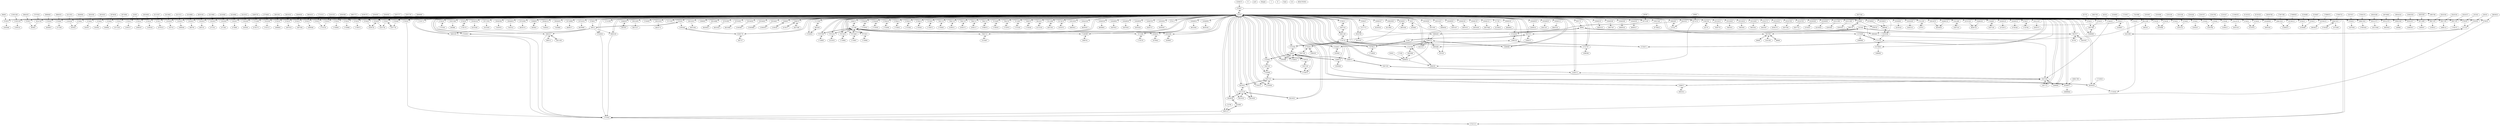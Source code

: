 digraph G {
3209473 N notS Weight 2
2169412 N notS Weight 2
3220247 N notS Weight 2
2820159 N notS Weight 2
11596203 N notS Weight 2
3222976 N notS Weight 2
6118228 N notS Weight 2
635994 N notS Weight 2
2070642 N notS Weight 2
3903339 N notS Weight 2
16839766 N notS Weight 2
6118229 N notS Weight 2
11406415 N notS Weight 2
17089930 N notS Weight 2
3228489 N notS Weight 2
3228487 N notS Weight 2
3587191 N notS Weight 2
3903814 N notS Weight 2
17089674 N notS Weight 2
1858667 N notS Weight 2
3228488 N notS Weight 2
1073569 N notS Weight 2
3730548 N notS Weight 2
17006755 N notS Weight 2
3207636 N notS Weight 2
3207637 N notS Weight 2
17067298 N notS Weight 2
17005363 N notS Weight 2
17004576 N notS Weight 2
49982 N notS Weight 2
3901936 N notS Weight 2
16512046 N notS Weight 2
16920268 N notS Weight 2
3902920 N notS Weight 2
16976682 N notS Weight 2
16689844 N notS Weight 2
16691790 N notS Weight 2
148988 N notS Weight 2
19934245 N notS Weight 2
57500 N notS Weight 2
63005 N notS Weight 2
7341999 N notS Weight 2
13385867 N notS Weight 2
6616059 N notS Weight 2
13385869 N notS Weight 2
44534 N notS Weight 2
13385870 N notS Weight 2
23962057 N notS Weight 2
23962058 N notS Weight 2
1238185 N notS Weight 2
1723219 N notS Weight 2
3576577 N notS Weight 2
3637566 N notS Weight 2
3903351 N notS Weight 2
1236322 N notS Weight 2
471389 N notS Weight 2
3595640 N notS Weight 2
4921393 N notS Weight 2
969212 N notS Weight 2
635680 N notS Weight 2
55796 N notS Weight 2
385737 N notS Weight 2
1723916 N notS Weight 2
1723816 N notS Weight 2
1723929 N notS Weight 2
1698114 N notS Weight 2
1724494 N notS Weight 2
1724852 N notS Weight 2
1725583 N notS Weight 2
1730591 N notS Weight 2
3384475 N notS Weight 2
91867 N notS Weight 2
93704 N notS Weight 2
3445302 N notS Weight 2
1718800 N notS Weight 2
2322053 N notS Weight 2
1734575 N notS Weight 2
1726072 N notS Weight 2
1718964 N notS Weight 2
1719067 N notS Weight 2
6625068 N notS Weight 2
1718996 N notS Weight 2
1751370 N notS Weight 2
5245220 N notS Weight 2
1728493 N notS Weight 2
1088086 N notS Weight 2
3587310 N notS Weight 2
3199311 N notS Weight 2
8309531 N notS Weight 2
6638716 N notS Weight 2
3204272 N notS Weight 2
105755 N notS Weight 2
1723221 N notS Weight 2
1985768 N notS Weight 2
5413662 N notS Weight 2
3587159 N notS Weight 2
3294117 N notS Weight 2
3786674 N notS Weight 2
9501197 N notS Weight 2
4752673 N notS Weight 2
2514487 N notS Weight 2
96892 N notS Weight 2
1723918 N notS Weight 2
1908761 N notS Weight 2
1098260 N notS Weight 2
1723917 N notS Weight 2
1728020 N notS Weight 2
5412311 N notS Weight 2
1098596 N notS Weight 2
1723974 N notS Weight 2
3593646 N notS Weight 2
8945524 N notS Weight 2
1718733 N notS Weight 2
386795 N notS Weight 2
4756246 N notS Weight 2
1725185 N notS Weight 2
1719276 N notS Weight 2
5414898 N notS Weight 2
1724784 N notS Weight 2
1724436 N notS Weight 2
8945525 N notS Weight 2
3587193 N notS Weight 2
1724858 N notS Weight 2
96893 N notS Weight 2
400135 N notS Weight 2
2037554 N notS Weight 2
4920100 N notS Weight 2
8295372 N notS Weight 2
89689 N notS Weight 2
89690 N notS Weight 2
8947287 N notS Weight 2
1725505 N notS Weight 2
3161363 N notS Weight 2
63618 N notS Weight 2
385888 N notS Weight 2
6115120 N notS Weight 2
1209224 N notS Weight 2
8949526 N notS Weight 2
1728170 N notS Weight 2
11092168 N notS Weight 2
471352 N notS Weight 2
1098214 N notS Weight 2
1368307 N notS Weight 2
385801 N notS Weight 2
5413969 N notS Weight 2
8235349 N notS Weight 2
3864302 N notS Weight 2
8949527 N notS Weight 2
1730800 N notS Weight 2
6115318 N notS Weight 2
9482652 N notS Weight 2
471382 N notS Weight 2
3858288 N notS Weight 2
3858837 N notS Weight 2
5414049 N notS Weight 2
3552459 N notS Weight 2
4931261 N notS Weight 2
3896849 N notS Weight 2
8779816 N notS Weight 2
1730988 N notS Weight 2
6830503 N notS Weight 2
473899 N notS Weight 2
3882773 N notS Weight 2
3201873 N notS Weight 2
471223 N notS Weight 2
5414694 N notS Weight 2
7343878 N notS Weight 2
102342 N notS Weight 2
7859779 N notS Weight 2
1731042 N notS Weight 2
566242 N notS Weight 2
8956605 N notS Weight 2
5411955 N notS Weight 2
3863824 N notS Weight 2
471308 N notS Weight 2
7862455 N notS Weight 2
3902968 N notS Weight 2
1088085 N notS Weight 2
3886303 N notS Weight 2
505936 N notS Weight 2
1098295 N notS Weight 2
9287652 N notS Weight 2
5412013 N notS Weight 2
7345252 N notS Weight 2
9543336 N notS Weight 2
505934 N notS Weight 2
7862630 N notS Weight 2
3866606 N notS Weight 2
3849094 N notS Weight 2
43170 N notS Weight 2
49590 N notS Weight 2
9543534 N notS Weight 2
9287656 N notS Weight 2
7863204 N notS Weight 2
6624574 N notS Weight 2
505937 N notS Weight 2
4726175 N notS Weight 2
1739073 N notS Weight 2
9543472 N notS Weight 2
3850290 N notS Weight 2
5406720 N notS Weight 2
6109176 N notS Weight 2
9291628 N notS Weight 2
899446 N notS Weight 2
605842 N notS Weight 2
505943 N notS Weight 2
5645367 N notS Weight 2
7344824 N notS Weight 2
3855820 N notS Weight 2
8284270 N notS Weight 2
2458128 N notS Weight 2
9285727 N notS Weight 2
2633165 N notS Weight 2
2432739 N notS Weight 2
509684 N notS Weight 2
5717772 N notS Weight 2
3204592 N notS Weight 2
3876638 N notS Weight 2
8287384 N notS Weight 2
605438 N notS Weight 2
9504262 N notS Weight 2
5707634 N notS Weight 2
7343880 N notS Weight 2
1209226 N notS Weight 2
8287755 N notS Weight 2
3207778 N notS Weight 2
52979 N notS Weight 2
969135 N notS Weight 2
102320 N notS Weight 2
3207777 N notS Weight 2
3837546 N notS Weight 2
635685 N notS Weight 2
3587194 N notS Weight 2
8914364 N notS Weight 2
1743112 N notS Weight 2
1098293 N notS Weight 2
8929164 N notS Weight 2
4778491 N notS Weight 2
6609577 N notS Weight 2
58013 N notS Weight 2
4750507 N notS Weight 2
3203098 N notS Weight 2
1209246 N notS Weight 2
1696892 N notS Weight 2
3203096 N notS Weight 2
9526559 N notS Weight 2
3855261 N notS Weight 2
1098229 N notS Weight 2
9513961 N notS Weight 2
8233928 N notS Weight 2
6620668 N notS Weight 2
102340 N notS Weight 2
1697010 N notS Weight 2
3203097 N notS Weight 2
3204807 N notS Weight 2
3831610 N notS Weight 2
605303 N notS Weight 2
3204805 N notS Weight 2
8293365 N notS Weight 2
6621527 N notS Weight 2
2812295 N notS Weight 2
1697296 N notS Weight 2
3203110 N notS Weight 2
1071329 N notS Weight 2
3865700 N notS Weight 2
3203108 N notS Weight 2
3875994 N notS Weight 2
3587158 N notS Weight 2
6624772 N notS Weight 2
9484926 N notS Weight 2
506007 N notS Weight 2
3203109 N notS Weight 2
1098267 N notS Weight 2
8292423 N notS Weight 2
6625284 N notS Weight 2
54392 N notS Weight 2
62733 N notS Weight 2
3204547 N notS Weight 2
9301437 N notS Weight 2
3587154 N notS Weight 2
3204548 N notS Weight 2
1209227 N notS Weight 2
8234163 N notS Weight 2
3204591 N notS Weight 2
8933321 N notS Weight 2
1697594 N notS Weight 2
6620650 N notS Weight 2
1209245 N notS Weight 2
3849038 N notS Weight 2
3204798 N notS Weight 2
4933006 N notS Weight 2
3587155 N notS Weight 2
3204796 N notS Weight 2
8935459 N notS Weight 2
2044110 N notS Weight 2
97332 N notS Weight 2
1679223 N notS Weight 2
1699566 N notS Weight 2
6625034 N notS Weight 2
6112507 N notS Weight 2
3863410 N notS Weight 2
3204797 N notS Weight 2
8937946 N notS Weight 2
87674 N notS Weight 2
3207776 N notS Weight 2
6120632 N notS Weight 2
6093309 N notS Weight 2
8944801 N notS Weight 2
676055 R Yield 0.8
11095100 R Yield 0.8
676057 R Yield 0.8
14052650 R Yield 0.8
676058 R Yield 0.8
14044336 R Yield 0.8
676059 R Yield 0.8
14048326 R Yield 0.8
676060 R Yield 0.8
14049803 R Yield 0.8
676061 R Yield 0.8
14049830 R Yield 0.8
676062 R Yield 0.8
14049858 R Yield 0.8
676063 R Yield 0.8
14049762 R Yield 0.8
676064 R Yield 0.8
14059591 R Yield 0.8
676080 R Yield 0.8
14048022 R Yield 0.8
676117 R Yield 0.8
14048081 R Yield 0.8
678593 R Yield 0.8
14066547 R Yield 0.8
678602 R Yield 0.8
14062836 R Yield 0.8
676012 R Yield 0.8
14038382 R Yield 0.8
676013 R Yield 0.8
14053425 R Yield 0.8
676014 R Yield 0.8
14049926 R Yield 0.8
676015 R Yield 0.8
14048104 R Yield 0.8
676016 R Yield 0.8
14048129 R Yield 0.8
676017 R Yield 0.8
14048153 R Yield 0.8
737785 R Yield 0.8
14048192 R Yield 0.8
1570509 R Yield 0.8
14046629 R Yield 0.8
1262650 R Yield 0.8
14058629 R Yield 0.8
839770 R Yield 0.8
1262651 R Yield 0.8
14048213 R Yield 0.8
1262652 R Yield 0.8
14048233 R Yield 0.8
1262653 R Yield 0.8
14048246 R Yield 0.8
1262654 R Yield 0.8
14048280 R Yield 0.8
1262655 R Yield 0.8
14048295 R Yield 0.8
1262656 R Yield 0.8
14047440 R Yield 0.8
1262657 R Yield 0.8
16316415 R Yield 0.8
1262658 R Yield 0.8
16316443 R Yield 0.8
1262659 R Yield 0.8
16316454 R Yield 0.8
2508784 R Yield 0.8
16316461 R Yield 0.8
2733485 R Yield 0.8
16339833 R Yield 0.8
3163275 R Yield 0.8
16320433 R Yield 0.8
3054708 R Yield 0.8
16320706 R Yield 0.8
3054709 R Yield 0.8
16320763 R Yield 0.8
1633 R Yield 0.8
3502836 R Yield 0.8
16309506 R Yield 0.8
676018 R Yield 0.8
3186437 R Yield 0.8
16506000 R Yield 0.8
676019 R Yield 0.8
4250166 R Yield 0.8
16321306 R Yield 0.8
676020 R Yield 0.8
5736310 R Yield 0.8
16321186 R Yield 0.8
676021 R Yield 0.8
5736311 R Yield 0.8
16506082 R Yield 0.8
676022 R Yield 0.8
5736312 R Yield 0.8
16303426 R Yield 0.8
676023 R Yield 0.8
5741500 R Yield 0.8
16486216 R Yield 0.8
676024 R Yield 0.8
5541468 R Yield 0.8
16486261 R Yield 0.8
676025 R Yield 0.8
5746465 R Yield 0.8
16309519 R Yield 0.8
676026 R Yield 0.8
5731767 R Yield 0.8
16309532 R Yield 0.8
676027 R Yield 0.8
5540572 R Yield 0.8
16321507 R Yield 0.8
676029 R Yield 0.8
5739772 R Yield 0.8
16307406 R Yield 0.8
676030 R Yield 0.8
5422327 R Yield 0.8
16506534 R Yield 0.8
676031 R Yield 0.8
5422280 R Yield 0.8
18737801 R Yield 0.8
676032 R Yield 0.8
5395899 R Yield 0.8
18046384 R Yield 0.8
676033 R Yield 0.8
5747464 R Yield 0.8
18046632 R Yield 0.8
676034 R Yield 0.8
5675140 R Yield 0.8
18762882 R Yield 0.8
676035 R Yield 0.8
5388805 R Yield 0.8
18046553 R Yield 0.8
676036 R Yield 0.8
5727658 R Yield 0.8
18046401 R Yield 0.8
676037 R Yield 0.8
5729456 R Yield 0.8
18756960 R Yield 0.8
676038 R Yield 0.8
5729471 R Yield 0.8
18761652 R Yield 0.8
676039 R Yield 0.8
5388639 R Yield 0.8
18025005 R Yield 0.8
676040 R Yield 0.8
5732304 R Yield 0.8
18025028 R Yield 0.8
676041 R Yield 0.8
5732306 R Yield 0.8
18025053 R Yield 0.8
676042 R Yield 0.8
5680482 R Yield 0.8
18024970 R Yield 0.8
676043 R Yield 0.8
5680483 R Yield 0.8
18024988 R Yield 0.8
676044 R Yield 0.8
5680485 R Yield 0.8
18762993 R Yield 0.8
676045 R Yield 0.8
5680486 R Yield 0.8
18767435 R Yield 0.8
676046 R Yield 0.8
5740483 R Yield 0.8
18763001 R Yield 0.8
676047 R Yield 0.8
5745835 R Yield 0.8
18769943 R Yield 0.8
676048 R Yield 0.8
5745836 R Yield 0.8
23410576 R Yield 0.8
676050 R Yield 0.8
5745837 R Yield 0.8
26368008 R Yield 0.8
676051 R Yield 0.8
5745838 R Yield 0.8
26769522 R Yield 0.8
676052 R Yield 0.8
5745840 R Yield 0.8
26769523 R Yield 0.8
676053 R Yield 0.8
5745841 R Yield 0.8
26667832 R Yield 0.8
676054 R Yield 0.8
5745853 R Yield 0.8
26667833 R Yield 0.8
5745854 R Yield 0.8
26667834 R Yield 0.8
5675374 R Yield 0.8
26552375 R Yield 0.8
5726973 R Yield 0.8
26552376 R Yield 0.8
5727303 R Yield 0.8
26269977 R Yield 0.8
5397715 R Yield 0.8
29082544 R Yield 0.8
5689835 R Yield 0.8
33034634 R Yield 0.8
5491148 R Yield 0.8
33034645 R Yield 0.8
5746630 R Yield 0.8
33034647 R Yield 0.8
5746631 R Yield 0.8
36261057 R Yield 0.8
5388065 R Yield 0.8
5388066 R Yield 0.8
5388067 R Yield 0.8
5388068 R Yield 0.8
5388069 R Yield 0.8
5388070 R Yield 0.8
5388071 R Yield 0.8
5388072 R Yield 0.8
5388073 R Yield 0.8
5388074 R Yield 0.8
5683527 R Yield 0.8
5683528 R Yield 0.8
5683529 R Yield 0.8
5682157 R Yield 0.8
5742112 R Yield 0.8
6269779 R Yield 0.8
6939426 R Yield 0.8
6786408 R Yield 0.8
6786409 R Yield 0.8
6786410 R Yield 0.8
6786411 R Yield 0.8
6786412 R Yield 0.8
6786413 R Yield 0.8
7967973 R Yield 0.8
7967977 R Yield 0.8
7079799 R Yield 0.8
7974102 R Yield 0.8
7079907 R Yield 0.8
7073414 R Yield 0.8
7073446 R Yield 0.8
7073451 R Yield 0.8
7083753 R Yield 0.8
7966719 R Yield 0.8
7966720 R Yield 0.8
7966721 R Yield 0.8
7966722 R Yield 0.8
7966723 R Yield 0.8
7148589 R Yield 0.8
7079400 R Yield 0.8
7084792 R Yield 0.8
7075805 R Yield 0.8
7073396 R Yield 0.8
7080979 R Yield 0.8
7079812 R Yield 0.8
7967905 R Yield 0.8
8456038 R Yield 0.8
8471689 R Yield 0.8
8452819 R Yield 0.8
8452820 R Yield 0.8
8452821 R Yield 0.8
8452823 R Yield 0.8
8452827 R Yield 0.8
8266055 R Yield 0.8
8315896 R Yield 0.8
8283586 R Yield 0.8
8279079 R Yield 0.8
8256002 R Yield 0.8
8632589 R Yield 0.8
9442925 R Yield 0.8
9179092 R Yield 0.8
9407193 R Yield 0.8
9407194 R Yield 0.8
9407195 R Yield 0.8
REACTIONS
676055->52979
676055->3593646
52979->676055
96893->676055
11095100->1209224
11095100->52979
11092168->11095100
52979->11095100
676057->385801
676057->52979
52979->676057
3864302->676057
14052650->9482652
52979->14052650
676058->52979
676058->3858837
3896849->676058
52979->676058
14044336->6830503
52979->14044336
676059->52979
676059->471223
52979->676059
102342->676059
14048326->8956605
52979->14048326
676060->52979
676060->471308
52979->676060
3886303->676060
14049803->9287652
52979->14049803
676061->52979
676061->505934
52979->676061
3849094->676061
14049830->9287656
52979->14049830
676062->505937
676062->52979
3850290->676062
52979->676062
14049858->9291628
52979->14049858
676063->52979
676063->505943
52979->676063
3855820->676063
14049762->9285727
52979->14049762
676064->52979
676064->509684
52979->676064
3876638->676064
14059591->9504262
52979->14059591
676080->1209226
676080->52979
676080->969135
3837546->676080
52979->676080
969135->676080
14048022->8914364
52979->14048022
676117->52979
52979->676117
14048081->8929164
52979->14048081
678593->58013
678593->1209246
52979->678593
58013->678593
14066547->9526559
52979->14066547
678602->58013
52979->678602
14062836->9513961
52979->14062836
676012->52979
676012->102340
676012->3204807
52979->676012
3204805->676012
3204807->676012
14038382->2812295
52979->14038382
676013->1071329
676013->52979
3875994->676013
52979->676013
14053425->9484926
52979->14053425
676014->1098267
676014->52979
54392->676014
52979->676014
14049926->9301437
52979->14049926
676015->1209227
676015->52979
54392->676015
52979->676015
14048104->8933321
52979->14048104
676016->52979
676016->1209245
52979->676016
4933006->676016
14048129->8935459
52979->14048129
676017->52979
676017->1679223
52979->676017
6112507->676017
14048153->8937946
52979->14048153
737785->6120632
52979->737785
14048192->8944801
52979->14048192
1570509->1751370
1570509->1088086
1751370->1570509
52979->1570509
14046629->8309531
52979->14046629
1262650->105755
1262650->52979
52979->1262650
5413662->1262650
14058629->9501197
52979->14058629
839770->96892
52979->839770
1262651->52979
1262651->1098260
52979->1262651
5412311->1262651
14048213->8945524
52979->14048213
1262652->386795
1262652->52979
5414898->1262652
52979->1262652
14048233->8945525
52979->14048233
1262653->52979
1262653->400135
52979->1262653
4920100->1262653
14048246->8947287
52979->14048246
1262654->52979
1262654->471223
63618->1262654
52979->1262654
14048280->8949526
52979->14048280
1262655->471352
1262655->52979
5413969->1262655
52979->1262655
14048295->8949527
52979->14048295
1262656->52979
1262656->471382
5414049->1262656
52979->1262656
14047440->8779816
52979->14047440
1262657->473899
1262657->52979
52979->1262657
5414694->1262657
16316415->7859779
52979->16316415
1262658->52979
1262658->505934
52979->1262658
5411955->1262658
16316443->7862455
52979->16316443
1262659->505936
1262659->52979
52979->1262659
5412013->1262659
16316454->7862630
52979->16316454
2508784->1751370
2508784->43170
43170->2508784
52979->2508784
16316461->7863204
52979->16316461
2733485->52979
2733485->4726175
5406720->2733485
52979->2733485
16339833->899446
52979->16339833
3163275->5645367
52979->3163275
16320433->8284270
52979->16320433
3054708->52979
3054708->2633165
52979->3054708
5717772->3054708
16320706->8287384
52979->16320706
3054709->385801
3054709->52979
5707634->3054709
52979->3054709
16320763->8287755
52979->16320763
1633->102320
1633->635685
52979->1633
635685->1633
3502836->1743112
3502836->52979
52979->3502836
4778491->3502836
16309506->4750507
52979->16309506
676018->52979
676018->1696892
52979->676018
3855261->676018
3186437->5717772
52979->3186437
16506000->8233928
52979->16506000
676019->1697010
676019->52979
3831610->676019
52979->676019
4250166->1751370
4250166->899446
52979->4250166
899446->4250166
16321306->8293365
52979->16321306
676020->1697296
676020->52979
52979->676020
3865700->676020
5736310->52979
5736310->3587158
5736310->506007
52979->5736310
3587158->5736310
506007->5736310
16321186->8292423
52979->16321186
676021->1697296
676021->52979
52979->676021
62733->676021
5736311->3587154
5736311->52979
3587154->5736311
52979->5736311
16506082->8234163
52979->16506082
676022->1697594
676022->52979
52979->676022
3849038->676022
5736312->3587155
5736312->52979
3587155->5736312
52979->5736312
16303426->2044110
52979->16303426
676023->52979
676023->1699566
3863410->676023
52979->676023
5741500->87674
5741500->52979
87674->5741500
52979->5741500
16486216->6616059
52979->16486216
676024->1723219
676024->52979
52979->676024
5245220->676024
5541468->52979
5541468->3587310
52979->5541468
3587310->5541468
16486261->6638716
52979->16486261
676025->1723219
676025->52979
52979->676025
1723221->676025
5746465->52979
5746465->3587159
52979->5746465
3587159->5746465
16309519->4752673
52979->16309519
676026->52979
676026->1723918
52979->676026
1723917->676026
5731767->52979
5731767->1098596
5731767->1718733
52979->5731767
1098596->5731767
1718733->5731767
16309532->4756246
52979->16309532
676027->1724784
676027->52979
1724784->676027
52979->676027
5540572->3587193
5540572->2037554
5540572->52979
3587193->5540572
2037554->5540572
52979->5540572
16321507->8295372
52979->16321507
676029->1725505
676029->52979
1725505->676029
52979->676029
5739772->52979
52979->5739772
16307406->385888
52979->16307406
676030->1728170
676030->52979
1728170->676030
52979->676030
5422327->52979
5422327->1098214
52979->5422327
1098214->5422327
16506534->8235349
52979->16506534
676031->1730800
676031->52979
3858288->676031
52979->676031
5422280->52979
5422280->471223
52979->5422280
471223->5422280
18737801->3552459
52979->18737801
676032->52979
676032->1730988
52979->676032
3882773->676032
5395899->52979
5395899->506007
52979->5395899
506007->5395899
18046384->7343878
52979->18046384
676033->1731042
676033->52979
3863824->676033
52979->676033
5747464->3902968
5747464->52979
5747464->1098214
5747464->1098295
3902968->5747464
52979->5747464
1098214->5747464
1098295->5747464
18046632->7345252
52979->18046632
676034->1731042
676034->52979
52979->676034
3866606->676034
5675140->52979
5675140->1098214
52979->5675140
49590->5675140
18762882->6624574
52979->18762882
676035->1739073
676035->52979
6109176->676035
52979->676035
5388805->605842
5388805->52979
605842->5388805
52979->5388805
18046553->7344824
52979->18046553
676036->2458128
676036->2432739
676036->52979
2458128->676036
3204592->676036
52979->676036
5727658->52979
5727658->605438
52979->5727658
605438->5727658
18046401->7343880
52979->18046401
676037->3207778
676037->2432739
676037->52979
3207777->676037
3207778->676037
52979->676037
5729456->3587194
5729456->52979
5729456->1098293
5729456->1718733
3587194->5729456
52979->5729456
1098293->5729456
1718733->5729456
18756960->6609577
52979->18756960
676038->3203098
676038->52979
3203096->676038
52979->676038
5729471->52979
5729471->1098229
52979->5729471
1098229->5729471
18761652->6620668
52979->18761652
676039->3203098
676039->52979
3203097->676039
52979->676039
5388639->52979
5388639->605303
52979->5388639
605303->5388639
18025005->6621527
52979->18025005
676040->52979
676040->3203110
52979->676040
3203108->676040
5732304->52979
5732304->1098214
5732304->506007
52979->5732304
1098214->5732304
506007->5732304
18025028->6624772
52979->18025028
676041->52979
676041->3203110
52979->676041
3203109->676041
5732306->52979
52979->5732306
18025053->6625284
52979->18025053
676042->3204547
676042->52979
52979->676042
3204548->676042
5680482->96892
5680482->1098214
52979->5680482
96892->5680482
18024970->6616059
52979->18024970
676043->2458128
676043->52979
52979->676043
3204591->676043
5680483->2037554
5680483->96892
52979->5680483
96892->5680483
18024988->6620650
52979->18024988
676044->52979
676044->3204798
52979->676044
3204796->676044
5680485->97332
5680485->1718733
52979->5680485
97332->5680485
18762993->6625034
52979->18762993
676045->52979
676045->3204798
52979->676045
3204797->676045
5680486->102320
5680486->1098214
52979->5680486
1098214->5680486
18767435->6638716
52979->18767435
676046->3207778
676046->52979
3207776->676046
52979->676046
5740483->52979
52979->5740483
18763001->6625068
52979->18763001
676047->1985768
676047->52979
3209473->676047
52979->676047
5745835->52979
5745835->605438
52979->5745835
605438->5745835
18769943->899446
52979->18769943
676048->52979
676048->2169412
52979->676048
3220247->676048
5745836->3587155
5745836->52979
3587155->5745836
52979->5745836
23410576->52979
23410576->2820159
52979->23410576
11596203->23410576
676050->3222976
676050->52979
52979->676050
6118228->676050
5745837->635994
5745837->52979
5745837->1098229
635994->5745837
52979->5745837
1098229->5745837
26368008->3903339
26368008->52979
52979->26368008
16839766->26368008
676051->3222976
676051->52979
52979->676051
6118229->676051
5745838->52979
5745838->1098229
5745838->969135
52979->5745838
1098229->5745838
969135->5745838
26769522->52979
26769522->11406415
17089930->26769522
52979->26769522
676052->3228489
676052->52979
52979->676052
3228487->676052
5745840->3587155
5745840->52979
5745840->3587191
3587155->5745840
52979->5745840
3587191->5745840
26769523->52979
26769523->3903814
17089674->26769523
52979->26769523
676053->3228489
676053->52979
3228488->676053
52979->676053
5745841->506007
5745841->52979
5745841->3587191
506007->5745841
52979->5745841
3587191->5745841
26667832->1073569
26667832->52979
26667832->3730548
52979->26667832
3730548->26667832
17006755->26667832
676054->52979
676054->3207636
52979->676054
3207637->676054
5745853->1731042
5745853->52979
52979->5745853
58013->5745853
26667833->52979
26667833->11406415
17067298->26667833
52979->26667833
5745854->1731042
5745854->52979
52979->5745854
58013->5745854
26667834->17005363
26667834->52979
17004576->26667834
52979->26667834
5675374->52979
5675374->1098295
52979->5675374
49982->5675374
26552375->52979
26552375->16512046
52979->26552375
16920268->26552375
5726973->52979
5726973->3587158
5726973->506007
52979->5726973
3587158->5726973
506007->5726973
26552376->3902920
26552376->52979
16976682->26552376
52979->26552376
5727303->52979
52979->5727303
26269977->3587155
26269977->16689844
26269977->52979
3587155->26269977
16691790->26269977
52979->26269977
5397715->2037554
5397715->52979
2037554->5397715
52979->5397715
29082544->52979
29082544->148988
52979->29082544
19934245->29082544
5689835->3902968
5689835->52979
5689835->1098214
5689835->1098295
3902968->5689835
52979->5689835
57500->5689835
63005->5689835
33034634->13385867
52979->33034634
5491148->3587154
5491148->52979
5491148->1718733
3587154->5491148
52979->5491148
1718733->5491148
33034645->13385869
52979->33034645
5746630->2037554
5746630->52979
52979->5746630
44534->5746630
33034647->13385870
52979->33034647
5746631->52979
5746631->506007
52979->5746631
506007->5746631
36261057->23962057
36261057->52979
23962058->36261057
52979->36261057
5388065->52979
52979->5388065
5388066->52979
5388066->1098214
52979->5388066
1098214->5388066
5388067->1238185
5388067->52979
1238185->5388067
52979->5388067
5388068->1697296
5388068->52979
1697296->5388068
52979->5388068
5388069->2037554
5388069->52979
2037554->5388069
52979->5388069
5388070->3576577
5388070->52979
5388070->3637566
3576577->5388070
52979->5388070
3637566->5388070
5388071->2037554
5388071->52979
5388071->3903351
2037554->5388071
52979->5388071
3903351->5388071
5388072->52979
5388072->471389
52979->5388072
471389->5388072
5388073->3587193
5388073->52979
5388073->506007
3587193->5388073
52979->5388073
506007->5388073
5388074->3595640
5388074->52979
5388074->506007
3595640->5388074
52979->5388074
506007->5388074
5683527->4921393
5683527->1731042
5683527->52979
5683527->969212
4921393->5683527
52979->5683527
969212->5683527
58013->5683527
5683528->1731042
5683528->52979
52979->5683528
58013->5683528
5683529->1731042
5683529->52979
52979->5683529
58013->5683529
5682157->635680
5682157->1731042
5682157->52979
635680->5682157
52979->5682157
55796->5682157
5742112->1731042
5742112->52979
1731042->5742112
52979->5742112
6269779->385737
6269779->52979
6269779->1209246
385737->6269779
52979->6269779
1209246->6269779
6939426->3587155
6939426->1723918
6939426->52979
3587155->6939426
1723916->6939426
52979->6939426
6786408->1723816
6786408->52979
1723816->6786408
52979->6786408
6786409->1723929
6786409->52979
1723929->6786409
52979->6786409
6786410->52979
6786410->1724494
52979->6786410
1724494->6786410
6786411->52979
6786411->1724852
52979->6786411
1724852->6786411
6786412->52979
6786412->1725583
52979->6786412
1725583->6786412
6786413->52979
6786413->1730591
52979->6786413
1730591->6786413
7967973->3384475
7967973->102340
7967973->91867
7967973->52979
3384475->7967973
102340->7967973
91867->7967973
52979->7967973
7967977->93704
7967977->52979
7967977->102340
7967977->3445302
93704->7967977
52979->7967977
102340->7967977
3445302->7967977
7079799->1718800
7079799->52979
7079799->471389
1718800->7079799
52979->7079799
471389->7079799
7974102->52979
7974102->2322053
7974102->471389
52979->7974102
2322053->7974102
471389->7974102
7079907->1726072
7079907->52979
1726072->7079907
52979->7079907
7073414->52979
7073414->1718964
7073414->471389
52979->7073414
1718964->7073414
471389->7073414
7073446->1719067
7073446->471389
7073446->52979
1719067->7073446
471389->7073446
52979->7073446
7073451->52979
7073451->1718996
7073451->471389
52979->7073451
1718996->7073451
471389->7073451
7083753->52979
7083753->1728493
52979->7083753
1728493->7083753
7966719->52979
7966719->3199311
52979->7966719
3199311->7966719
7966720->3204272
7966720->52979
3204272->7966720
52979->7966720
7966721->52979
7966721->3294117
52979->7966721
3294117->7966721
7966722->3786674
7966722->52979
3786674->7966722
52979->7966722
7966723->52979
7966723->471389
7966723->2514487
52979->7966723
471389->7966723
2514487->7966723
7148589->1908761
7148589->52979
7148589->471389
1908761->7148589
52979->7148589
471389->7148589
7079400->52979
7079400->1728020
52979->7079400
1728020->7079400
7084792->52979
7084792->1723974
52979->7084792
1723974->7084792
7075805->1725185
7075805->52979
1725185->7075805
52979->7075805
7073396->52979
7073396->1719276
7073396->471389
52979->7073396
1719276->7073396
471389->7073396
7080979->52979
7080979->1724436
52979->7080979
1724436->7080979
7079812->1724858
7079812->52979
7079812->91867
1724858->7079812
52979->7079812
91867->7079812
7967905->89689
7967905->89690
7967905->3161363
7967905->102340
7967905->52979
89689->7967905
89690->7967905
3161363->7967905
102340->7967905
52979->7967905
8456038->6115120
8456038->635680
8456038->52979
6115120->8456038
635680->8456038
52979->8456038
8471689->1368307
8471689->52979
52979->8471689
6093309->8471689
8452819->6115120
8452819->52979
6115120->8452819
52979->8452819
8452820->6115120
8452820->52979
6115120->8452820
52979->8452820
8452821->6115120
8452821->3587155
8452821->52979
6115120->8452821
3587155->8452821
52979->8452821
8452823->6115120
8452823->52979
6115120->8452823
52979->8452823
8452827->52979
8452827->6115318
52979->8452827
6115318->8452827
8266055->2070642
8266055->52979
8266055->471389
2070642->8266055
52979->8266055
471389->8266055
8315896->52979
8315896->4931261
52979->8315896
4931261->8315896
8283586->1858667
8283586->471389
8283586->52979
1858667->8283586
471389->8283586
52979->8283586
8279079->3201873
8279079->52979
3201873->8279079
52979->8279079
8256002->3901936
8256002->2037554
3901936->8256002
52979->8256002
8632589->1751370
8632589->566242
52979->8632589
7341999->8632589
9442925->97332
52979->9442925
9179092->1751370
9179092->1088085
1751370->9179092
52979->9179092
9407193->1236322
9407193->52979
9543336->9407193
52979->9407193
9407194->1698114
9407194->52979
52979->9407194
9543534->9407194
9407195->52979
9407195->1734575
9543472->9407195
52979->9407195
}
